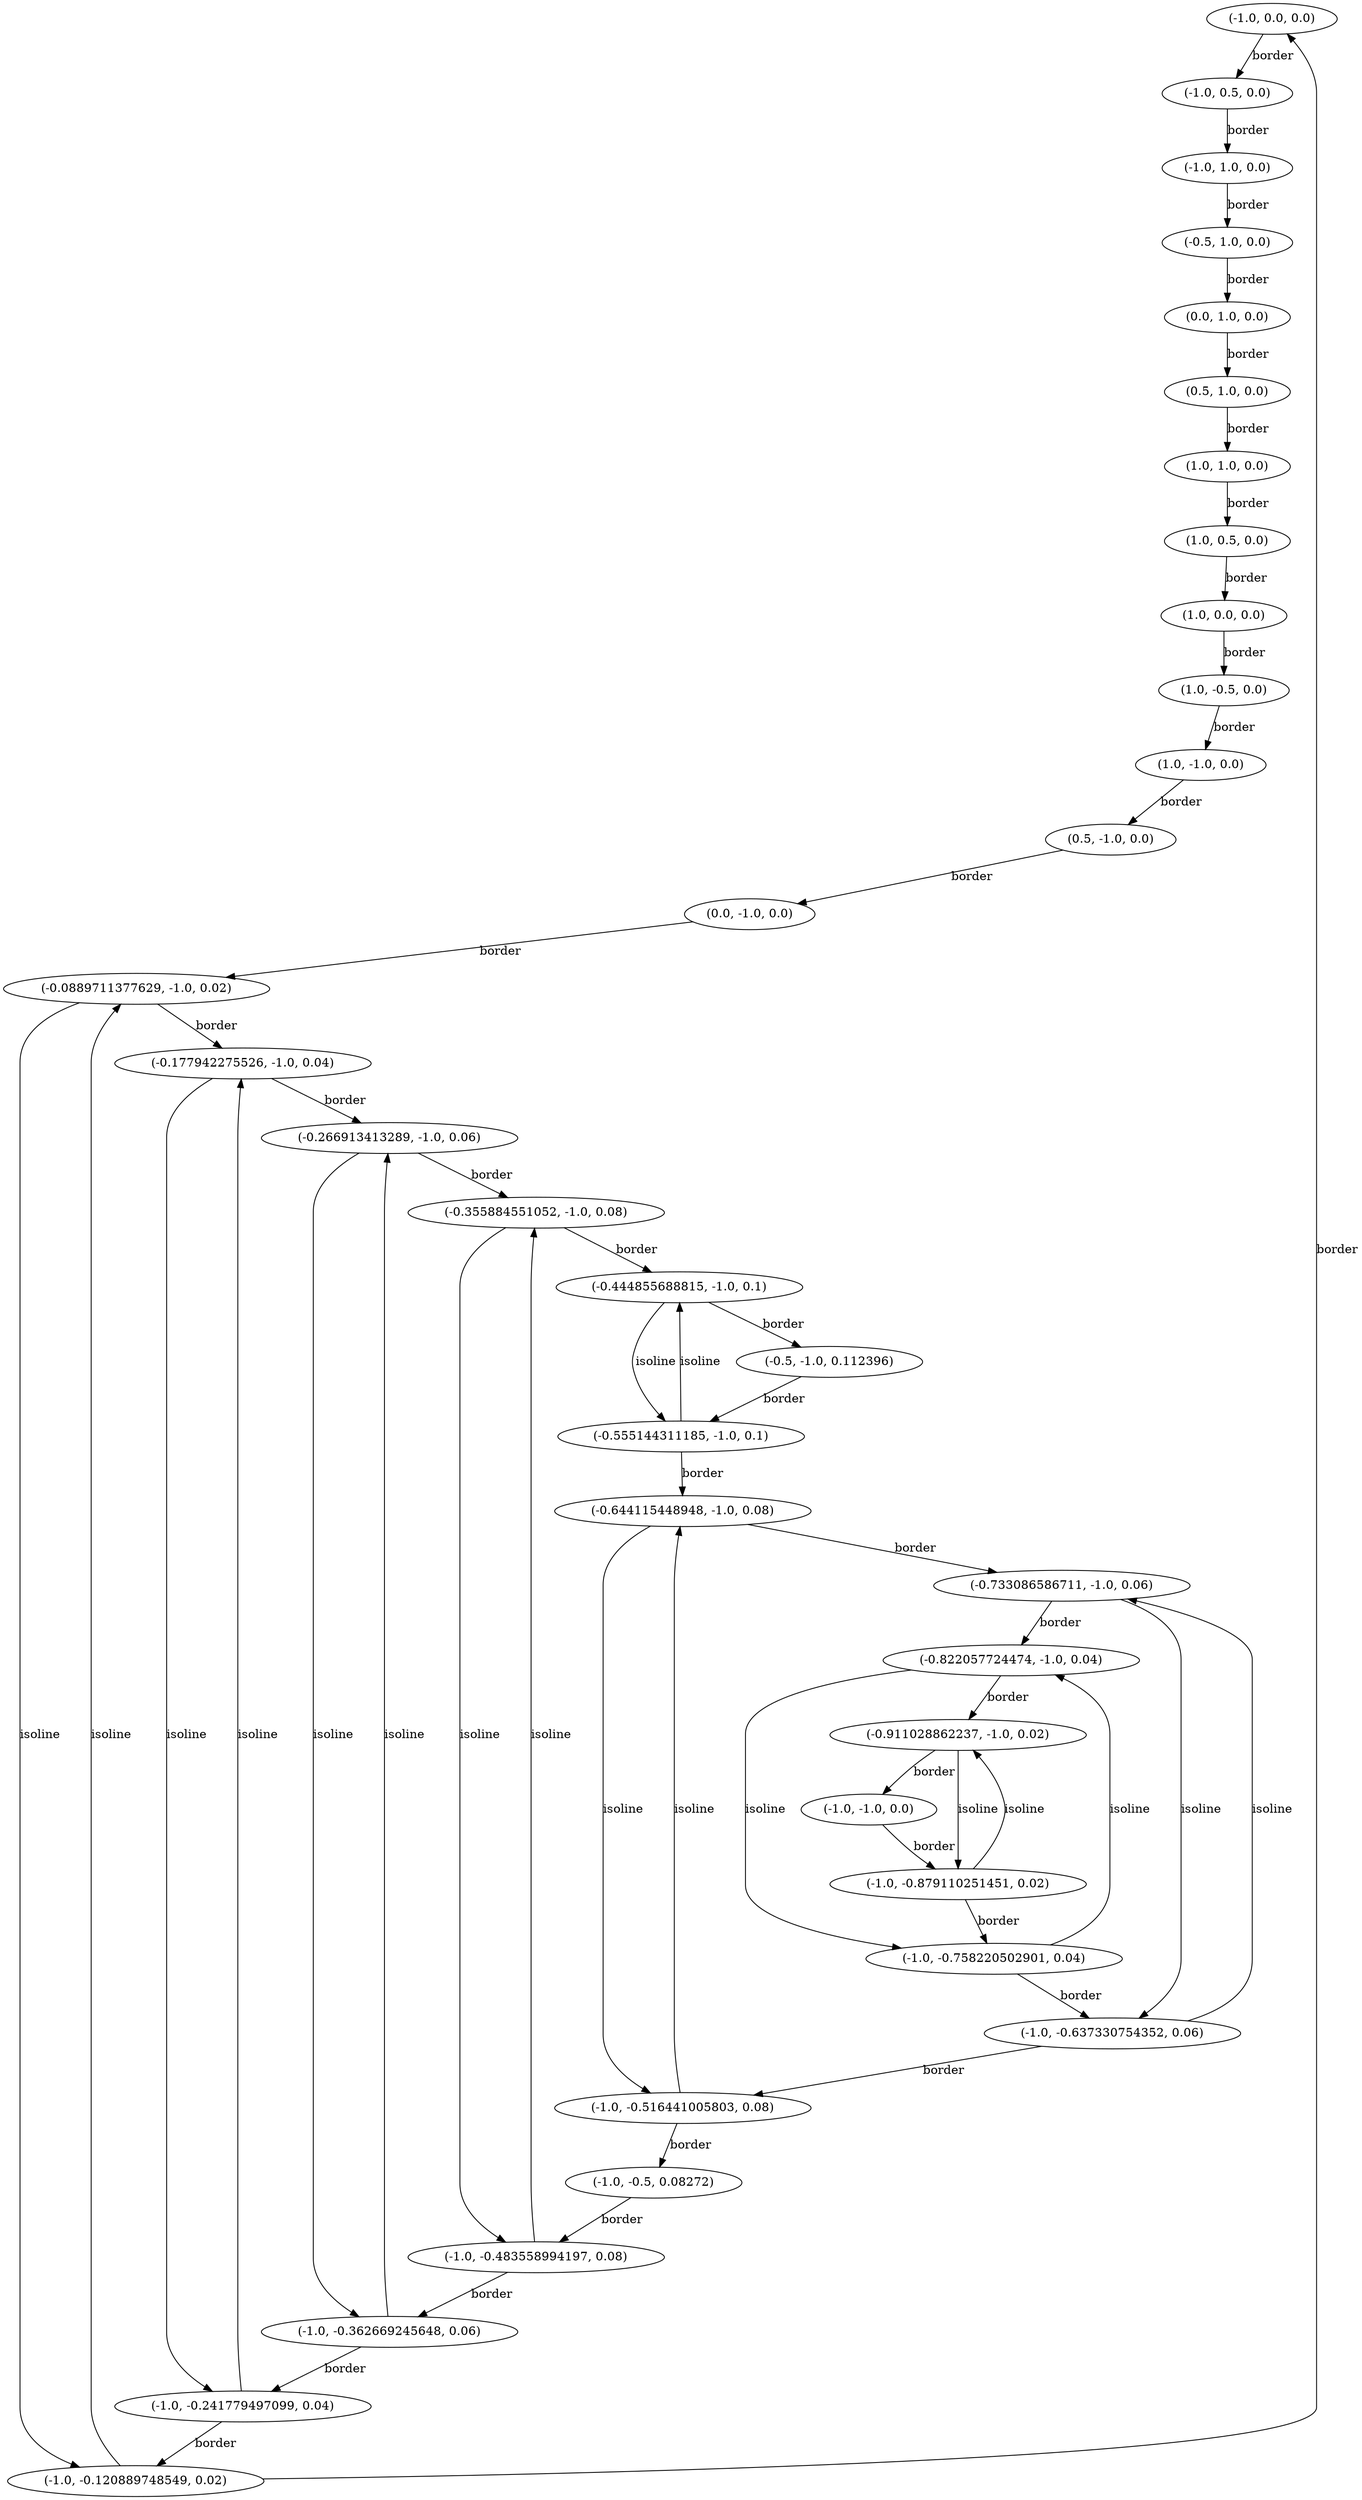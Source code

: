 digraph g {
	n1 [label="(-1.0, 0.0, 0.0)", pos="-1100.0,0.0"];
	n2 [label="(-1.0, -0.120889748549, 0.02)", pos="-1100.0,-132.978723404"];
	n3 [label="(-1.0, 1.0, 0.0)", pos="-1100.0,1100.0"];
	n4 [label="(-0.5, 1.0, 0.0)", pos="-550.0,1100.0"];
	n5 [label="(-1.0, -0.483558994197, 0.08)", pos="-1100.0,-531.914893617"];
	n6 [label="(-0.822057724474, -1.0, 0.04)", pos="-904.263496922,-1100.0"];
	n7 [label="(-1.0, -1.0, 0.0)", pos="-1100.0,-1100.0"];
	n8 [label="(-1.0, -0.516441005803, 0.08)", pos="-1100.0,-568.085106383"];
	n9 [label="(-0.355884551052, -1.0, 0.08)", pos="-391.473006157,-1100.0"];
	n10 [label="(0.0, -1.0, 0.0)", pos="0.0,-1100.0"];
	n11 [label="(-0.5, -1.0, 0.112396)", pos="-550.0,-1100.0"];
	n12 [label="(1.0, -1.0, 0.0)", pos="1100.0,-1100.0"];
	n13 [label="(-1.0, -0.758220502901, 0.04)", pos="-1100.0,-834.042553191"];
	n14 [label="(-1.0, 0.5, 0.0)", pos="-1100.0,550.0"];
	n15 [label="(-0.644115448948, -1.0, 0.08)", pos="-708.526993843,-1100.0"];
	n16 [label="(-1.0, -0.362669245648, 0.06)", pos="-1100.0,-398.936170213"];
	n17 [label="(1.0, -0.5, 0.0)", pos="1100.0,-550.0"];
	n18 [label="(-0.911028862237, -1.0, 0.02)", pos="-1002.13174846,-1100.0"];
	n19 [label="(-1.0, -0.879110251451, 0.02)", pos="-1100.0,-967.021276596"];
	n20 [label="(-0.266913413289, -1.0, 0.06)", pos="-293.604754618,-1100.0"];
	n21 [label="(0.5, -1.0, 0.0)", pos="550.0,-1100.0"];
	n22 [label="(1.0, 0.5, 0.0)", pos="1100.0,550.0"];
	n23 [label="(-1.0, -0.5, 0.08272)", pos="-1100.0,-550.0"];
	n24 [label="(0.0, 1.0, 0.0)", pos="0.0,1100.0"];
	n25 [label="(-0.555144311185, -1.0, 0.1)", pos="-610.658742304,-1100.0"];
	n26 [label="(0.5, 1.0, 0.0)", pos="550.0,1100.0"];
	n27 [label="(-0.733086586711, -1.0, 0.06)", pos="-806.395245382,-1100.0"];
	n28 [label="(-1.0, -0.241779497099, 0.04)", pos="-1100.0,-265.957446809"];
	n29 [label="(-0.0889711377629, -1.0, 0.02)", pos="-97.8682515392,-1100.0"];
	n30 [label="(-1.0, -0.637330754352, 0.06)", pos="-1100.0,-701.063829787"];
	n31 [label="(1.0, 0.0, 0.0)", pos="1100.0,0.0"];
	n32 [label="(1.0, 1.0, 0.0)", pos="1100.0,1100.0"];
	n33 [label="(-0.177942275526, -1.0, 0.04)", pos="-195.736503078,-1100.0"];
	n34 [label="(-0.444855688815, -1.0, 0.1)", pos="-489.341257696,-1100.0"];
	n1 -> n14 [label="border"];
	n2 -> n29 [label="isoline"];
	n2 -> n1 [label="border"];
	n3 -> n4 [label="border"];
	n4 -> n24 [label="border"];
	n5 -> n9 [label="isoline"];
	n5 -> n16 [label="border"];
	n6 -> n13 [label="isoline"];
	n6 -> n18 [label="border"];
	n7 -> n19 [label="border"];
	n8 -> n15 [label="isoline"];
	n8 -> n23 [label="border"];
	n9 -> n5 [label="isoline"];
	n9 -> n34 [label="border"];
	n10 -> n29 [label="border"];
	n11 -> n25 [label="border"];
	n12 -> n21 [label="border"];
	n13 -> n6 [label="isoline"];
	n13 -> n30 [label="border"];
	n14 -> n3 [label="border"];
	n15 -> n8 [label="isoline"];
	n15 -> n27 [label="border"];
	n16 -> n20 [label="isoline"];
	n16 -> n28 [label="border"];
	n17 -> n12 [label="border"];
	n18 -> n19 [label="isoline"];
	n18 -> n7 [label="border"];
	n19 -> n18 [label="isoline"];
	n19 -> n13 [label="border"];
	n20 -> n16 [label="isoline"];
	n20 -> n9 [label="border"];
	n21 -> n10 [label="border"];
	n22 -> n31 [label="border"];
	n23 -> n5 [label="border"];
	n24 -> n26 [label="border"];
	n25 -> n34 [label="isoline"];
	n25 -> n15 [label="border"];
	n26 -> n32 [label="border"];
	n27 -> n30 [label="isoline"];
	n27 -> n6 [label="border"];
	n28 -> n33 [label="isoline"];
	n28 -> n2 [label="border"];
	n29 -> n2 [label="isoline"];
	n29 -> n33 [label="border"];
	n30 -> n27 [label="isoline"];
	n30 -> n8 [label="border"];
	n31 -> n17 [label="border"];
	n32 -> n22 [label="border"];
	n33 -> n28 [label="isoline"];
	n33 -> n20 [label="border"];
	n34 -> n25 [label="isoline"];
	n34 -> n11 [label="border"];
}